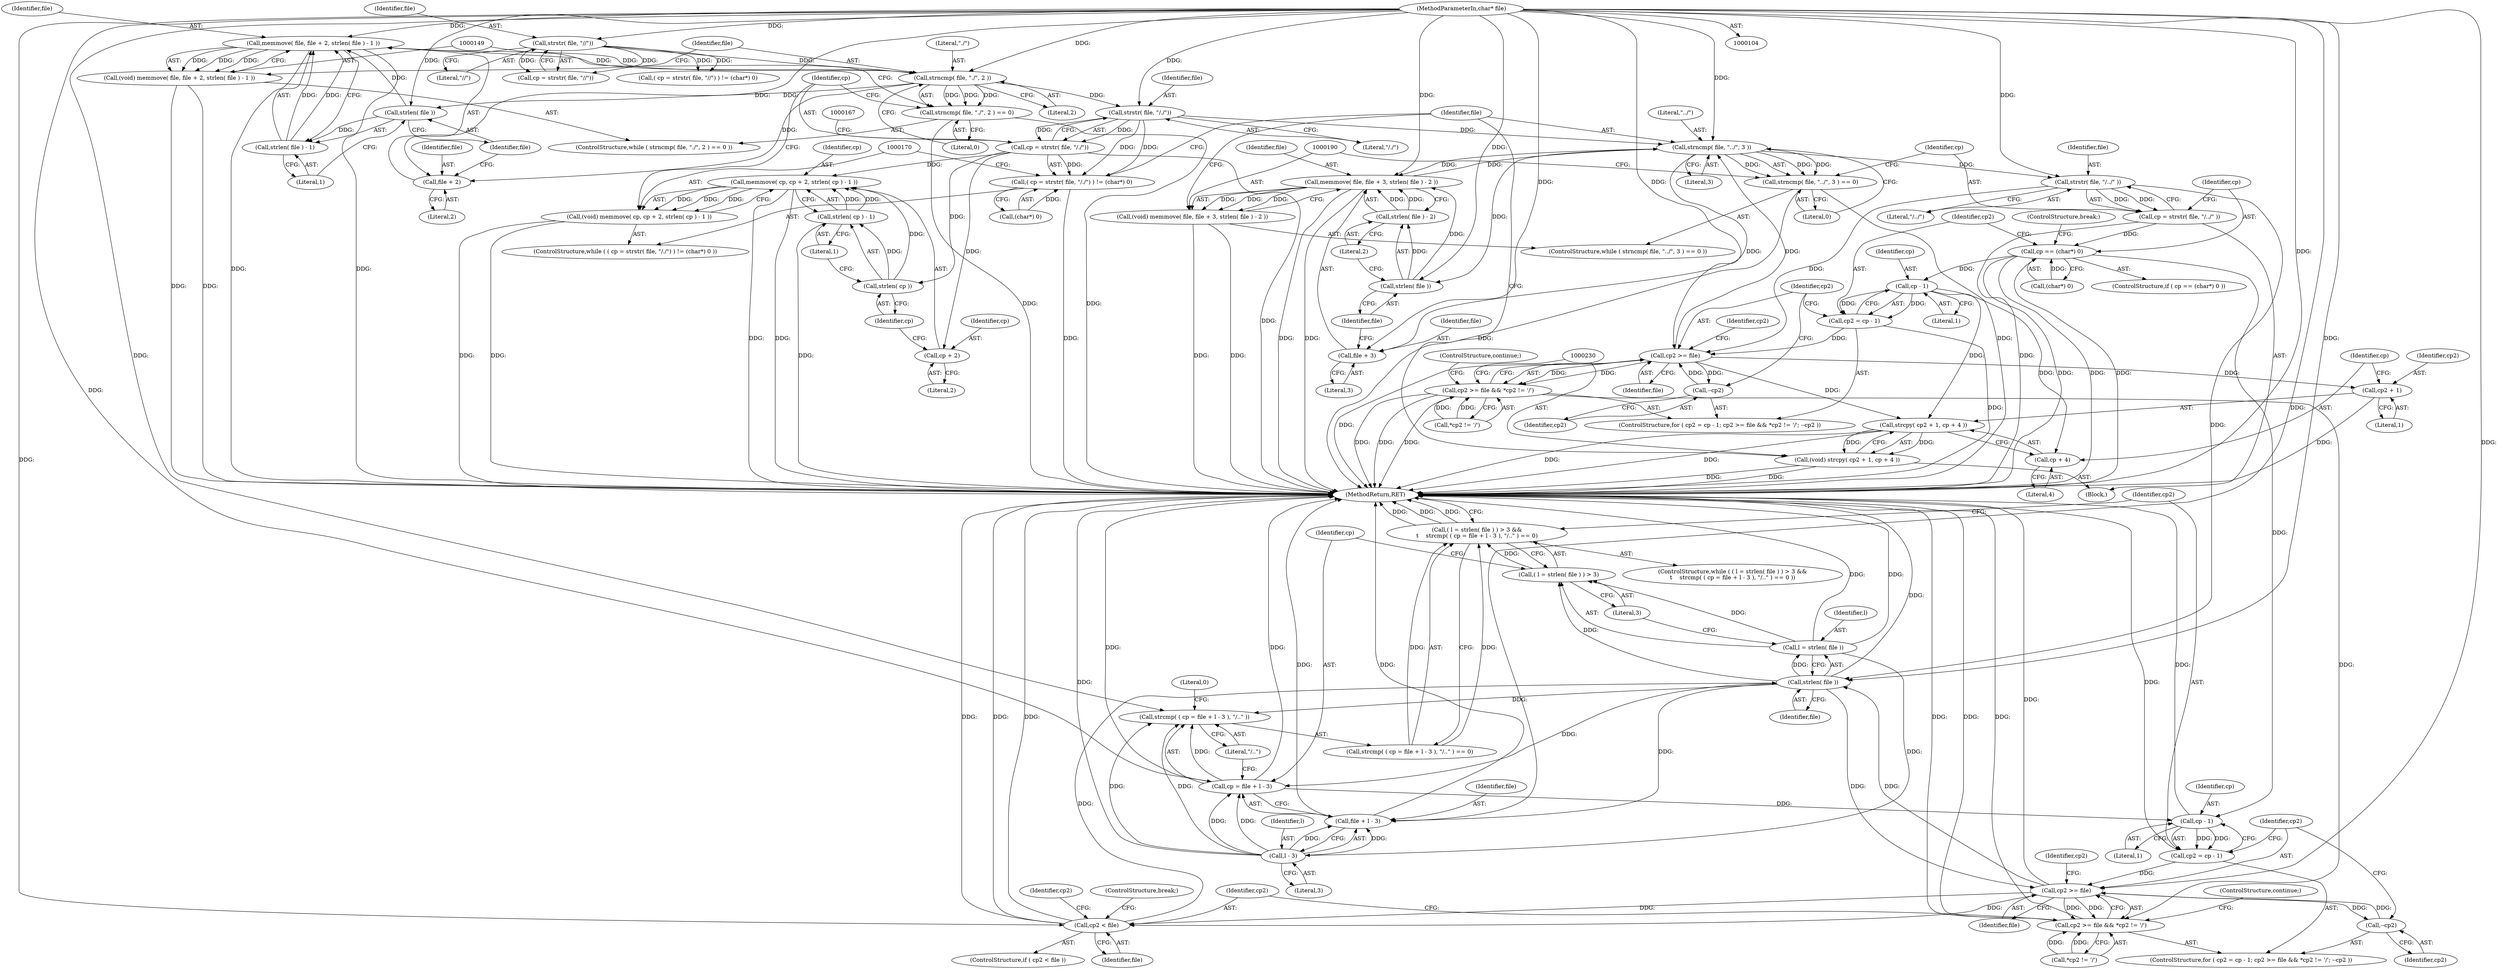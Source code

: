 digraph "0_sthttpd_c0dc63a49d8605649f1d8e4a96c9b468b0bff660@API" {
"1000150" [label="(Call,memmove( file, file + 2, strlen( file ) - 1 ))"];
"1000156" [label="(Call,strlen( file ))"];
"1000105" [label="(MethodParameterIn,char* file)"];
"1000143" [label="(Call,strncmp( file, \"./\", 2 ))"];
"1000150" [label="(Call,memmove( file, file + 2, strlen( file ) - 1 ))"];
"1000155" [label="(Call,strlen( file ) - 1)"];
"1000114" [label="(Call,strstr( file, \"//\"))"];
"1000142" [label="(Call,strncmp( file, \"./\", 2 ) == 0)"];
"1000148" [label="(Call,(void) memmove( file, file + 2, strlen( file ) - 1 ))"];
"1000152" [label="(Call,file + 2)"];
"1000163" [label="(Call,strstr( file, \"/./\"))"];
"1000160" [label="(Call,( cp = strstr( file, \"/./\") ) != (char*) 0)"];
"1000161" [label="(Call,cp = strstr( file, \"/./\"))"];
"1000171" [label="(Call,memmove( cp, cp + 2, strlen( cp ) - 1 ))"];
"1000169" [label="(Call,(void) memmove( cp, cp + 2, strlen( cp ) - 1 ))"];
"1000173" [label="(Call,cp + 2)"];
"1000177" [label="(Call,strlen( cp ))"];
"1000176" [label="(Call,strlen( cp ) - 1)"];
"1000184" [label="(Call,strncmp( file, \"../\", 3 ))"];
"1000183" [label="(Call,strncmp( file, \"../\", 3 ) == 0)"];
"1000191" [label="(Call,memmove( file, file + 3, strlen( file ) - 2 ))"];
"1000189" [label="(Call,(void) memmove( file, file + 3, strlen( file ) - 2 ))"];
"1000193" [label="(Call,file + 3)"];
"1000197" [label="(Call,strlen( file ))"];
"1000196" [label="(Call,strlen( file ) - 2)"];
"1000202" [label="(Call,strstr( file, \"/../\" ))"];
"1000200" [label="(Call,cp = strstr( file, \"/../\" ))"];
"1000206" [label="(Call,cp == (char*) 0)"];
"1000215" [label="(Call,cp - 1)"];
"1000213" [label="(Call,cp2 = cp - 1)"];
"1000219" [label="(Call,cp2 >= file)"];
"1000218" [label="(Call,cp2 >= file && *cp2 != '/')"];
"1000264" [label="(Call,cp2 >= file && *cp2 != '/')"];
"1000226" [label="(Call,--cp2)"];
"1000231" [label="(Call,strcpy( cp2 + 1, cp + 4 ))"];
"1000229" [label="(Call,(void) strcpy( cp2 + 1, cp + 4 ))"];
"1000232" [label="(Call,cp2 + 1)"];
"1000235" [label="(Call,cp + 4)"];
"1000261" [label="(Call,cp - 1)"];
"1000259" [label="(Call,cp2 = cp - 1)"];
"1000265" [label="(Call,cp2 >= file)"];
"1000243" [label="(Call,strlen( file ))"];
"1000240" [label="(Call,( l = strlen( file ) ) > 3)"];
"1000239" [label="(Call,( l = strlen( file ) ) > 3 &&\n\t    strcmp( ( cp = file + l - 3 ), \"/..\" ) == 0)"];
"1000241" [label="(Call,l = strlen( file ))"];
"1000252" [label="(Call,l - 3)"];
"1000247" [label="(Call,strcmp( ( cp = file + l - 3 ), \"/..\" ))"];
"1000248" [label="(Call,cp = file + l - 3)"];
"1000250" [label="(Call,file + l - 3)"];
"1000272" [label="(Call,--cp2)"];
"1000276" [label="(Call,cp2 < file)"];
"1000147" [label="(Literal,0)"];
"1000203" [label="(Identifier,file)"];
"1000246" [label="(Call,strcmp( ( cp = file + l - 3 ), \"/..\" ) == 0)"];
"1000248" [label="(Call,cp = file + l - 3)"];
"1000142" [label="(Call,strncmp( file, \"./\", 2 ) == 0)"];
"1000232" [label="(Call,cp2 + 1)"];
"1000145" [label="(Literal,\"./\")"];
"1000157" [label="(Identifier,file)"];
"1000252" [label="(Call,l - 3)"];
"1000262" [label="(Identifier,cp)"];
"1000192" [label="(Identifier,file)"];
"1000204" [label="(Literal,\"/../\")"];
"1000213" [label="(Call,cp2 = cp - 1)"];
"1000194" [label="(Identifier,file)"];
"1000243" [label="(Call,strlen( file ))"];
"1000215" [label="(Call,cp - 1)"];
"1000282" [label="(Identifier,cp2)"];
"1000245" [label="(Literal,3)"];
"1000263" [label="(Literal,1)"];
"1000163" [label="(Call,strstr( file, \"/./\"))"];
"1000195" [label="(Literal,3)"];
"1000224" [label="(Identifier,cp2)"];
"1000156" [label="(Call,strlen( file ))"];
"1000276" [label="(Call,cp2 < file)"];
"1000268" [label="(Call,*cp2 != '/')"];
"1000141" [label="(ControlStructure,while ( strncmp( file, \"./\", 2 ) == 0 ))"];
"1000114" [label="(Call,strstr( file, \"//\"))"];
"1000196" [label="(Call,strlen( file ) - 2)"];
"1000183" [label="(Call,strncmp( file, \"../\", 3 ) == 0)"];
"1000155" [label="(Call,strlen( file ) - 1)"];
"1000284" [label="(MethodReturn,RET)"];
"1000176" [label="(Call,strlen( cp ) - 1)"];
"1000206" [label="(Call,cp == (char*) 0)"];
"1000255" [label="(Literal,\"/..\")"];
"1000207" [label="(Identifier,cp)"];
"1000111" [label="(Call,( cp = strstr( file, \"//\") ) != (char*) 0)"];
"1000235" [label="(Call,cp + 4)"];
"1000277" [label="(Identifier,cp2)"];
"1000260" [label="(Identifier,cp2)"];
"1000244" [label="(Identifier,file)"];
"1000237" [label="(Literal,4)"];
"1000251" [label="(Identifier,file)"];
"1000153" [label="(Identifier,file)"];
"1000166" [label="(Call,(char*) 0)"];
"1000221" [label="(Identifier,file)"];
"1000279" [label="(ControlStructure,break;)"];
"1000150" [label="(Call,memmove( file, file + 2, strlen( file ) - 1 ))"];
"1000144" [label="(Identifier,file)"];
"1000179" [label="(Literal,1)"];
"1000199" [label="(Literal,2)"];
"1000273" [label="(Identifier,cp2)"];
"1000177" [label="(Call,strlen( cp ))"];
"1000220" [label="(Identifier,cp2)"];
"1000217" [label="(Literal,1)"];
"1000115" [label="(Identifier,file)"];
"1000249" [label="(Identifier,cp)"];
"1000181" [label="(Block,)"];
"1000154" [label="(Literal,2)"];
"1000226" [label="(Call,--cp2)"];
"1000236" [label="(Identifier,cp)"];
"1000267" [label="(Identifier,file)"];
"1000174" [label="(Identifier,cp)"];
"1000218" [label="(Call,cp2 >= file && *cp2 != '/')"];
"1000270" [label="(Identifier,cp2)"];
"1000173" [label="(Call,cp + 2)"];
"1000191" [label="(Call,memmove( file, file + 3, strlen( file ) - 2 ))"];
"1000239" [label="(Call,( l = strlen( file ) ) > 3 &&\n\t    strcmp( ( cp = file + l - 3 ), \"/..\" ) == 0)"];
"1000105" [label="(MethodParameterIn,char* file)"];
"1000219" [label="(Call,cp2 >= file)"];
"1000202" [label="(Call,strstr( file, \"/../\" ))"];
"1000151" [label="(Identifier,file)"];
"1000175" [label="(Literal,2)"];
"1000148" [label="(Call,(void) memmove( file, file + 2, strlen( file ) - 1 ))"];
"1000250" [label="(Call,file + l - 3)"];
"1000116" [label="(Literal,\"//\")"];
"1000229" [label="(Call,(void) strcpy( cp2 + 1, cp + 4 ))"];
"1000222" [label="(Call,*cp2 != '/')"];
"1000198" [label="(Identifier,file)"];
"1000184" [label="(Call,strncmp( file, \"../\", 3 ))"];
"1000160" [label="(Call,( cp = strstr( file, \"/./\") ) != (char*) 0)"];
"1000231" [label="(Call,strcpy( cp2 + 1, cp + 4 ))"];
"1000256" [label="(Literal,0)"];
"1000165" [label="(Literal,\"/./\")"];
"1000146" [label="(Literal,2)"];
"1000208" [label="(Call,(char*) 0)"];
"1000254" [label="(Literal,3)"];
"1000234" [label="(Literal,1)"];
"1000182" [label="(ControlStructure,while ( strncmp( file, \"../\", 3 ) == 0 ))"];
"1000211" [label="(ControlStructure,break;)"];
"1000259" [label="(Call,cp2 = cp - 1)"];
"1000238" [label="(ControlStructure,while ( ( l = strlen( file ) ) > 3 &&\n\t    strcmp( ( cp = file + l - 3 ), \"/..\" ) == 0 ))"];
"1000152" [label="(Call,file + 2)"];
"1000275" [label="(ControlStructure,if ( cp2 < file ))"];
"1000169" [label="(Call,(void) memmove( cp, cp + 2, strlen( cp ) - 1 ))"];
"1000193" [label="(Call,file + 3)"];
"1000186" [label="(Literal,\"../\")"];
"1000197" [label="(Call,strlen( file ))"];
"1000264" [label="(Call,cp2 >= file && *cp2 != '/')"];
"1000178" [label="(Identifier,cp)"];
"1000205" [label="(ControlStructure,if ( cp == (char*) 0 ))"];
"1000258" [label="(ControlStructure,for ( cp2 = cp - 1; cp2 >= file && *cp2 != '/'; --cp2 ))"];
"1000278" [label="(Identifier,file)"];
"1000216" [label="(Identifier,cp)"];
"1000233" [label="(Identifier,cp2)"];
"1000158" [label="(Literal,1)"];
"1000161" [label="(Call,cp = strstr( file, \"/./\"))"];
"1000240" [label="(Call,( l = strlen( file ) ) > 3)"];
"1000164" [label="(Identifier,file)"];
"1000159" [label="(ControlStructure,while ( ( cp = strstr( file, \"/./\") ) != (char*) 0 ))"];
"1000143" [label="(Call,strncmp( file, \"./\", 2 ))"];
"1000162" [label="(Identifier,cp)"];
"1000185" [label="(Identifier,file)"];
"1000172" [label="(Identifier,cp)"];
"1000189" [label="(Call,(void) memmove( file, file + 3, strlen( file ) - 2 ))"];
"1000242" [label="(Identifier,l)"];
"1000201" [label="(Identifier,cp)"];
"1000200" [label="(Call,cp = strstr( file, \"/../\" ))"];
"1000265" [label="(Call,cp2 >= file)"];
"1000274" [label="(ControlStructure,continue;)"];
"1000227" [label="(Identifier,cp2)"];
"1000241" [label="(Call,l = strlen( file ))"];
"1000112" [label="(Call,cp = strstr( file, \"//\"))"];
"1000228" [label="(ControlStructure,continue;)"];
"1000212" [label="(ControlStructure,for ( cp2 = cp - 1; cp2 >= file && *cp2 != '/'; --cp2 ))"];
"1000253" [label="(Identifier,l)"];
"1000188" [label="(Literal,0)"];
"1000261" [label="(Call,cp - 1)"];
"1000272" [label="(Call,--cp2)"];
"1000247" [label="(Call,strcmp( ( cp = file + l - 3 ), \"/..\" ))"];
"1000266" [label="(Identifier,cp2)"];
"1000214" [label="(Identifier,cp2)"];
"1000187" [label="(Literal,3)"];
"1000171" [label="(Call,memmove( cp, cp + 2, strlen( cp ) - 1 ))"];
"1000150" -> "1000148"  [label="AST: "];
"1000150" -> "1000155"  [label="CFG: "];
"1000151" -> "1000150"  [label="AST: "];
"1000152" -> "1000150"  [label="AST: "];
"1000155" -> "1000150"  [label="AST: "];
"1000148" -> "1000150"  [label="CFG: "];
"1000150" -> "1000284"  [label="DDG: "];
"1000150" -> "1000284"  [label="DDG: "];
"1000150" -> "1000143"  [label="DDG: "];
"1000150" -> "1000148"  [label="DDG: "];
"1000150" -> "1000148"  [label="DDG: "];
"1000150" -> "1000148"  [label="DDG: "];
"1000156" -> "1000150"  [label="DDG: "];
"1000105" -> "1000150"  [label="DDG: "];
"1000143" -> "1000150"  [label="DDG: "];
"1000155" -> "1000150"  [label="DDG: "];
"1000155" -> "1000150"  [label="DDG: "];
"1000156" -> "1000155"  [label="AST: "];
"1000156" -> "1000157"  [label="CFG: "];
"1000157" -> "1000156"  [label="AST: "];
"1000158" -> "1000156"  [label="CFG: "];
"1000156" -> "1000155"  [label="DDG: "];
"1000105" -> "1000156"  [label="DDG: "];
"1000143" -> "1000156"  [label="DDG: "];
"1000105" -> "1000104"  [label="AST: "];
"1000105" -> "1000284"  [label="DDG: "];
"1000105" -> "1000114"  [label="DDG: "];
"1000105" -> "1000143"  [label="DDG: "];
"1000105" -> "1000152"  [label="DDG: "];
"1000105" -> "1000163"  [label="DDG: "];
"1000105" -> "1000184"  [label="DDG: "];
"1000105" -> "1000191"  [label="DDG: "];
"1000105" -> "1000193"  [label="DDG: "];
"1000105" -> "1000197"  [label="DDG: "];
"1000105" -> "1000202"  [label="DDG: "];
"1000105" -> "1000219"  [label="DDG: "];
"1000105" -> "1000243"  [label="DDG: "];
"1000105" -> "1000247"  [label="DDG: "];
"1000105" -> "1000248"  [label="DDG: "];
"1000105" -> "1000250"  [label="DDG: "];
"1000105" -> "1000265"  [label="DDG: "];
"1000105" -> "1000276"  [label="DDG: "];
"1000143" -> "1000142"  [label="AST: "];
"1000143" -> "1000146"  [label="CFG: "];
"1000144" -> "1000143"  [label="AST: "];
"1000145" -> "1000143"  [label="AST: "];
"1000146" -> "1000143"  [label="AST: "];
"1000147" -> "1000143"  [label="CFG: "];
"1000143" -> "1000142"  [label="DDG: "];
"1000143" -> "1000142"  [label="DDG: "];
"1000143" -> "1000142"  [label="DDG: "];
"1000114" -> "1000143"  [label="DDG: "];
"1000143" -> "1000152"  [label="DDG: "];
"1000143" -> "1000163"  [label="DDG: "];
"1000155" -> "1000158"  [label="CFG: "];
"1000158" -> "1000155"  [label="AST: "];
"1000114" -> "1000112"  [label="AST: "];
"1000114" -> "1000116"  [label="CFG: "];
"1000115" -> "1000114"  [label="AST: "];
"1000116" -> "1000114"  [label="AST: "];
"1000112" -> "1000114"  [label="CFG: "];
"1000114" -> "1000111"  [label="DDG: "];
"1000114" -> "1000111"  [label="DDG: "];
"1000114" -> "1000112"  [label="DDG: "];
"1000114" -> "1000112"  [label="DDG: "];
"1000142" -> "1000141"  [label="AST: "];
"1000142" -> "1000147"  [label="CFG: "];
"1000147" -> "1000142"  [label="AST: "];
"1000149" -> "1000142"  [label="CFG: "];
"1000162" -> "1000142"  [label="CFG: "];
"1000142" -> "1000284"  [label="DDG: "];
"1000142" -> "1000284"  [label="DDG: "];
"1000148" -> "1000141"  [label="AST: "];
"1000149" -> "1000148"  [label="AST: "];
"1000144" -> "1000148"  [label="CFG: "];
"1000148" -> "1000284"  [label="DDG: "];
"1000148" -> "1000284"  [label="DDG: "];
"1000152" -> "1000154"  [label="CFG: "];
"1000153" -> "1000152"  [label="AST: "];
"1000154" -> "1000152"  [label="AST: "];
"1000157" -> "1000152"  [label="CFG: "];
"1000163" -> "1000161"  [label="AST: "];
"1000163" -> "1000165"  [label="CFG: "];
"1000164" -> "1000163"  [label="AST: "];
"1000165" -> "1000163"  [label="AST: "];
"1000161" -> "1000163"  [label="CFG: "];
"1000163" -> "1000160"  [label="DDG: "];
"1000163" -> "1000160"  [label="DDG: "];
"1000163" -> "1000161"  [label="DDG: "];
"1000163" -> "1000161"  [label="DDG: "];
"1000163" -> "1000184"  [label="DDG: "];
"1000160" -> "1000159"  [label="AST: "];
"1000160" -> "1000166"  [label="CFG: "];
"1000161" -> "1000160"  [label="AST: "];
"1000166" -> "1000160"  [label="AST: "];
"1000170" -> "1000160"  [label="CFG: "];
"1000185" -> "1000160"  [label="CFG: "];
"1000160" -> "1000284"  [label="DDG: "];
"1000161" -> "1000160"  [label="DDG: "];
"1000166" -> "1000160"  [label="DDG: "];
"1000162" -> "1000161"  [label="AST: "];
"1000167" -> "1000161"  [label="CFG: "];
"1000161" -> "1000284"  [label="DDG: "];
"1000161" -> "1000171"  [label="DDG: "];
"1000161" -> "1000173"  [label="DDG: "];
"1000161" -> "1000177"  [label="DDG: "];
"1000171" -> "1000169"  [label="AST: "];
"1000171" -> "1000176"  [label="CFG: "];
"1000172" -> "1000171"  [label="AST: "];
"1000173" -> "1000171"  [label="AST: "];
"1000176" -> "1000171"  [label="AST: "];
"1000169" -> "1000171"  [label="CFG: "];
"1000171" -> "1000284"  [label="DDG: "];
"1000171" -> "1000284"  [label="DDG: "];
"1000171" -> "1000169"  [label="DDG: "];
"1000171" -> "1000169"  [label="DDG: "];
"1000171" -> "1000169"  [label="DDG: "];
"1000177" -> "1000171"  [label="DDG: "];
"1000176" -> "1000171"  [label="DDG: "];
"1000176" -> "1000171"  [label="DDG: "];
"1000169" -> "1000159"  [label="AST: "];
"1000170" -> "1000169"  [label="AST: "];
"1000162" -> "1000169"  [label="CFG: "];
"1000169" -> "1000284"  [label="DDG: "];
"1000169" -> "1000284"  [label="DDG: "];
"1000173" -> "1000175"  [label="CFG: "];
"1000174" -> "1000173"  [label="AST: "];
"1000175" -> "1000173"  [label="AST: "];
"1000178" -> "1000173"  [label="CFG: "];
"1000177" -> "1000176"  [label="AST: "];
"1000177" -> "1000178"  [label="CFG: "];
"1000178" -> "1000177"  [label="AST: "];
"1000179" -> "1000177"  [label="CFG: "];
"1000177" -> "1000176"  [label="DDG: "];
"1000176" -> "1000179"  [label="CFG: "];
"1000179" -> "1000176"  [label="AST: "];
"1000176" -> "1000284"  [label="DDG: "];
"1000184" -> "1000183"  [label="AST: "];
"1000184" -> "1000187"  [label="CFG: "];
"1000185" -> "1000184"  [label="AST: "];
"1000186" -> "1000184"  [label="AST: "];
"1000187" -> "1000184"  [label="AST: "];
"1000188" -> "1000184"  [label="CFG: "];
"1000184" -> "1000183"  [label="DDG: "];
"1000184" -> "1000183"  [label="DDG: "];
"1000184" -> "1000183"  [label="DDG: "];
"1000219" -> "1000184"  [label="DDG: "];
"1000191" -> "1000184"  [label="DDG: "];
"1000184" -> "1000191"  [label="DDG: "];
"1000184" -> "1000193"  [label="DDG: "];
"1000184" -> "1000197"  [label="DDG: "];
"1000184" -> "1000202"  [label="DDG: "];
"1000183" -> "1000182"  [label="AST: "];
"1000183" -> "1000188"  [label="CFG: "];
"1000188" -> "1000183"  [label="AST: "];
"1000190" -> "1000183"  [label="CFG: "];
"1000201" -> "1000183"  [label="CFG: "];
"1000183" -> "1000284"  [label="DDG: "];
"1000183" -> "1000284"  [label="DDG: "];
"1000191" -> "1000189"  [label="AST: "];
"1000191" -> "1000196"  [label="CFG: "];
"1000192" -> "1000191"  [label="AST: "];
"1000193" -> "1000191"  [label="AST: "];
"1000196" -> "1000191"  [label="AST: "];
"1000189" -> "1000191"  [label="CFG: "];
"1000191" -> "1000284"  [label="DDG: "];
"1000191" -> "1000284"  [label="DDG: "];
"1000191" -> "1000189"  [label="DDG: "];
"1000191" -> "1000189"  [label="DDG: "];
"1000191" -> "1000189"  [label="DDG: "];
"1000197" -> "1000191"  [label="DDG: "];
"1000196" -> "1000191"  [label="DDG: "];
"1000196" -> "1000191"  [label="DDG: "];
"1000189" -> "1000182"  [label="AST: "];
"1000190" -> "1000189"  [label="AST: "];
"1000185" -> "1000189"  [label="CFG: "];
"1000189" -> "1000284"  [label="DDG: "];
"1000189" -> "1000284"  [label="DDG: "];
"1000193" -> "1000195"  [label="CFG: "];
"1000194" -> "1000193"  [label="AST: "];
"1000195" -> "1000193"  [label="AST: "];
"1000198" -> "1000193"  [label="CFG: "];
"1000197" -> "1000196"  [label="AST: "];
"1000197" -> "1000198"  [label="CFG: "];
"1000198" -> "1000197"  [label="AST: "];
"1000199" -> "1000197"  [label="CFG: "];
"1000197" -> "1000196"  [label="DDG: "];
"1000196" -> "1000199"  [label="CFG: "];
"1000199" -> "1000196"  [label="AST: "];
"1000202" -> "1000200"  [label="AST: "];
"1000202" -> "1000204"  [label="CFG: "];
"1000203" -> "1000202"  [label="AST: "];
"1000204" -> "1000202"  [label="AST: "];
"1000200" -> "1000202"  [label="CFG: "];
"1000202" -> "1000200"  [label="DDG: "];
"1000202" -> "1000200"  [label="DDG: "];
"1000202" -> "1000219"  [label="DDG: "];
"1000202" -> "1000243"  [label="DDG: "];
"1000200" -> "1000181"  [label="AST: "];
"1000201" -> "1000200"  [label="AST: "];
"1000207" -> "1000200"  [label="CFG: "];
"1000200" -> "1000284"  [label="DDG: "];
"1000200" -> "1000206"  [label="DDG: "];
"1000206" -> "1000205"  [label="AST: "];
"1000206" -> "1000208"  [label="CFG: "];
"1000207" -> "1000206"  [label="AST: "];
"1000208" -> "1000206"  [label="AST: "];
"1000211" -> "1000206"  [label="CFG: "];
"1000214" -> "1000206"  [label="CFG: "];
"1000206" -> "1000284"  [label="DDG: "];
"1000206" -> "1000284"  [label="DDG: "];
"1000206" -> "1000284"  [label="DDG: "];
"1000208" -> "1000206"  [label="DDG: "];
"1000206" -> "1000215"  [label="DDG: "];
"1000206" -> "1000261"  [label="DDG: "];
"1000215" -> "1000213"  [label="AST: "];
"1000215" -> "1000217"  [label="CFG: "];
"1000216" -> "1000215"  [label="AST: "];
"1000217" -> "1000215"  [label="AST: "];
"1000213" -> "1000215"  [label="CFG: "];
"1000215" -> "1000213"  [label="DDG: "];
"1000215" -> "1000213"  [label="DDG: "];
"1000215" -> "1000231"  [label="DDG: "];
"1000215" -> "1000235"  [label="DDG: "];
"1000213" -> "1000212"  [label="AST: "];
"1000214" -> "1000213"  [label="AST: "];
"1000220" -> "1000213"  [label="CFG: "];
"1000213" -> "1000284"  [label="DDG: "];
"1000213" -> "1000219"  [label="DDG: "];
"1000219" -> "1000218"  [label="AST: "];
"1000219" -> "1000221"  [label="CFG: "];
"1000220" -> "1000219"  [label="AST: "];
"1000221" -> "1000219"  [label="AST: "];
"1000224" -> "1000219"  [label="CFG: "];
"1000218" -> "1000219"  [label="CFG: "];
"1000219" -> "1000284"  [label="DDG: "];
"1000219" -> "1000218"  [label="DDG: "];
"1000219" -> "1000218"  [label="DDG: "];
"1000226" -> "1000219"  [label="DDG: "];
"1000219" -> "1000226"  [label="DDG: "];
"1000219" -> "1000231"  [label="DDG: "];
"1000219" -> "1000232"  [label="DDG: "];
"1000218" -> "1000212"  [label="AST: "];
"1000218" -> "1000222"  [label="CFG: "];
"1000222" -> "1000218"  [label="AST: "];
"1000228" -> "1000218"  [label="CFG: "];
"1000230" -> "1000218"  [label="CFG: "];
"1000218" -> "1000284"  [label="DDG: "];
"1000218" -> "1000284"  [label="DDG: "];
"1000218" -> "1000284"  [label="DDG: "];
"1000222" -> "1000218"  [label="DDG: "];
"1000222" -> "1000218"  [label="DDG: "];
"1000218" -> "1000264"  [label="DDG: "];
"1000264" -> "1000258"  [label="AST: "];
"1000264" -> "1000265"  [label="CFG: "];
"1000264" -> "1000268"  [label="CFG: "];
"1000265" -> "1000264"  [label="AST: "];
"1000268" -> "1000264"  [label="AST: "];
"1000274" -> "1000264"  [label="CFG: "];
"1000277" -> "1000264"  [label="CFG: "];
"1000264" -> "1000284"  [label="DDG: "];
"1000264" -> "1000284"  [label="DDG: "];
"1000264" -> "1000284"  [label="DDG: "];
"1000265" -> "1000264"  [label="DDG: "];
"1000265" -> "1000264"  [label="DDG: "];
"1000268" -> "1000264"  [label="DDG: "];
"1000268" -> "1000264"  [label="DDG: "];
"1000226" -> "1000212"  [label="AST: "];
"1000226" -> "1000227"  [label="CFG: "];
"1000227" -> "1000226"  [label="AST: "];
"1000220" -> "1000226"  [label="CFG: "];
"1000231" -> "1000229"  [label="AST: "];
"1000231" -> "1000235"  [label="CFG: "];
"1000232" -> "1000231"  [label="AST: "];
"1000235" -> "1000231"  [label="AST: "];
"1000229" -> "1000231"  [label="CFG: "];
"1000231" -> "1000284"  [label="DDG: "];
"1000231" -> "1000284"  [label="DDG: "];
"1000231" -> "1000229"  [label="DDG: "];
"1000231" -> "1000229"  [label="DDG: "];
"1000229" -> "1000181"  [label="AST: "];
"1000230" -> "1000229"  [label="AST: "];
"1000185" -> "1000229"  [label="CFG: "];
"1000229" -> "1000284"  [label="DDG: "];
"1000229" -> "1000284"  [label="DDG: "];
"1000232" -> "1000234"  [label="CFG: "];
"1000233" -> "1000232"  [label="AST: "];
"1000234" -> "1000232"  [label="AST: "];
"1000236" -> "1000232"  [label="CFG: "];
"1000232" -> "1000284"  [label="DDG: "];
"1000235" -> "1000237"  [label="CFG: "];
"1000236" -> "1000235"  [label="AST: "];
"1000237" -> "1000235"  [label="AST: "];
"1000261" -> "1000259"  [label="AST: "];
"1000261" -> "1000263"  [label="CFG: "];
"1000262" -> "1000261"  [label="AST: "];
"1000263" -> "1000261"  [label="AST: "];
"1000259" -> "1000261"  [label="CFG: "];
"1000261" -> "1000284"  [label="DDG: "];
"1000261" -> "1000259"  [label="DDG: "];
"1000261" -> "1000259"  [label="DDG: "];
"1000248" -> "1000261"  [label="DDG: "];
"1000259" -> "1000258"  [label="AST: "];
"1000260" -> "1000259"  [label="AST: "];
"1000266" -> "1000259"  [label="CFG: "];
"1000259" -> "1000284"  [label="DDG: "];
"1000259" -> "1000265"  [label="DDG: "];
"1000265" -> "1000267"  [label="CFG: "];
"1000266" -> "1000265"  [label="AST: "];
"1000267" -> "1000265"  [label="AST: "];
"1000270" -> "1000265"  [label="CFG: "];
"1000265" -> "1000284"  [label="DDG: "];
"1000265" -> "1000243"  [label="DDG: "];
"1000272" -> "1000265"  [label="DDG: "];
"1000243" -> "1000265"  [label="DDG: "];
"1000265" -> "1000272"  [label="DDG: "];
"1000265" -> "1000276"  [label="DDG: "];
"1000265" -> "1000276"  [label="DDG: "];
"1000243" -> "1000241"  [label="AST: "];
"1000243" -> "1000244"  [label="CFG: "];
"1000244" -> "1000243"  [label="AST: "];
"1000241" -> "1000243"  [label="CFG: "];
"1000243" -> "1000284"  [label="DDG: "];
"1000243" -> "1000240"  [label="DDG: "];
"1000243" -> "1000241"  [label="DDG: "];
"1000276" -> "1000243"  [label="DDG: "];
"1000243" -> "1000247"  [label="DDG: "];
"1000243" -> "1000248"  [label="DDG: "];
"1000243" -> "1000250"  [label="DDG: "];
"1000240" -> "1000239"  [label="AST: "];
"1000240" -> "1000245"  [label="CFG: "];
"1000241" -> "1000240"  [label="AST: "];
"1000245" -> "1000240"  [label="AST: "];
"1000249" -> "1000240"  [label="CFG: "];
"1000239" -> "1000240"  [label="CFG: "];
"1000240" -> "1000239"  [label="DDG: "];
"1000241" -> "1000240"  [label="DDG: "];
"1000239" -> "1000238"  [label="AST: "];
"1000239" -> "1000246"  [label="CFG: "];
"1000246" -> "1000239"  [label="AST: "];
"1000260" -> "1000239"  [label="CFG: "];
"1000284" -> "1000239"  [label="CFG: "];
"1000239" -> "1000284"  [label="DDG: "];
"1000239" -> "1000284"  [label="DDG: "];
"1000239" -> "1000284"  [label="DDG: "];
"1000246" -> "1000239"  [label="DDG: "];
"1000246" -> "1000239"  [label="DDG: "];
"1000242" -> "1000241"  [label="AST: "];
"1000245" -> "1000241"  [label="CFG: "];
"1000241" -> "1000284"  [label="DDG: "];
"1000241" -> "1000284"  [label="DDG: "];
"1000241" -> "1000252"  [label="DDG: "];
"1000252" -> "1000250"  [label="AST: "];
"1000252" -> "1000254"  [label="CFG: "];
"1000253" -> "1000252"  [label="AST: "];
"1000254" -> "1000252"  [label="AST: "];
"1000250" -> "1000252"  [label="CFG: "];
"1000252" -> "1000284"  [label="DDG: "];
"1000252" -> "1000247"  [label="DDG: "];
"1000252" -> "1000247"  [label="DDG: "];
"1000252" -> "1000248"  [label="DDG: "];
"1000252" -> "1000248"  [label="DDG: "];
"1000252" -> "1000250"  [label="DDG: "];
"1000252" -> "1000250"  [label="DDG: "];
"1000247" -> "1000246"  [label="AST: "];
"1000247" -> "1000255"  [label="CFG: "];
"1000248" -> "1000247"  [label="AST: "];
"1000255" -> "1000247"  [label="AST: "];
"1000256" -> "1000247"  [label="CFG: "];
"1000248" -> "1000247"  [label="DDG: "];
"1000248" -> "1000250"  [label="CFG: "];
"1000249" -> "1000248"  [label="AST: "];
"1000250" -> "1000248"  [label="AST: "];
"1000255" -> "1000248"  [label="CFG: "];
"1000248" -> "1000284"  [label="DDG: "];
"1000248" -> "1000284"  [label="DDG: "];
"1000251" -> "1000250"  [label="AST: "];
"1000250" -> "1000284"  [label="DDG: "];
"1000250" -> "1000284"  [label="DDG: "];
"1000272" -> "1000258"  [label="AST: "];
"1000272" -> "1000273"  [label="CFG: "];
"1000273" -> "1000272"  [label="AST: "];
"1000266" -> "1000272"  [label="CFG: "];
"1000276" -> "1000275"  [label="AST: "];
"1000276" -> "1000278"  [label="CFG: "];
"1000277" -> "1000276"  [label="AST: "];
"1000278" -> "1000276"  [label="AST: "];
"1000279" -> "1000276"  [label="CFG: "];
"1000282" -> "1000276"  [label="CFG: "];
"1000276" -> "1000284"  [label="DDG: "];
"1000276" -> "1000284"  [label="DDG: "];
"1000276" -> "1000284"  [label="DDG: "];
}
